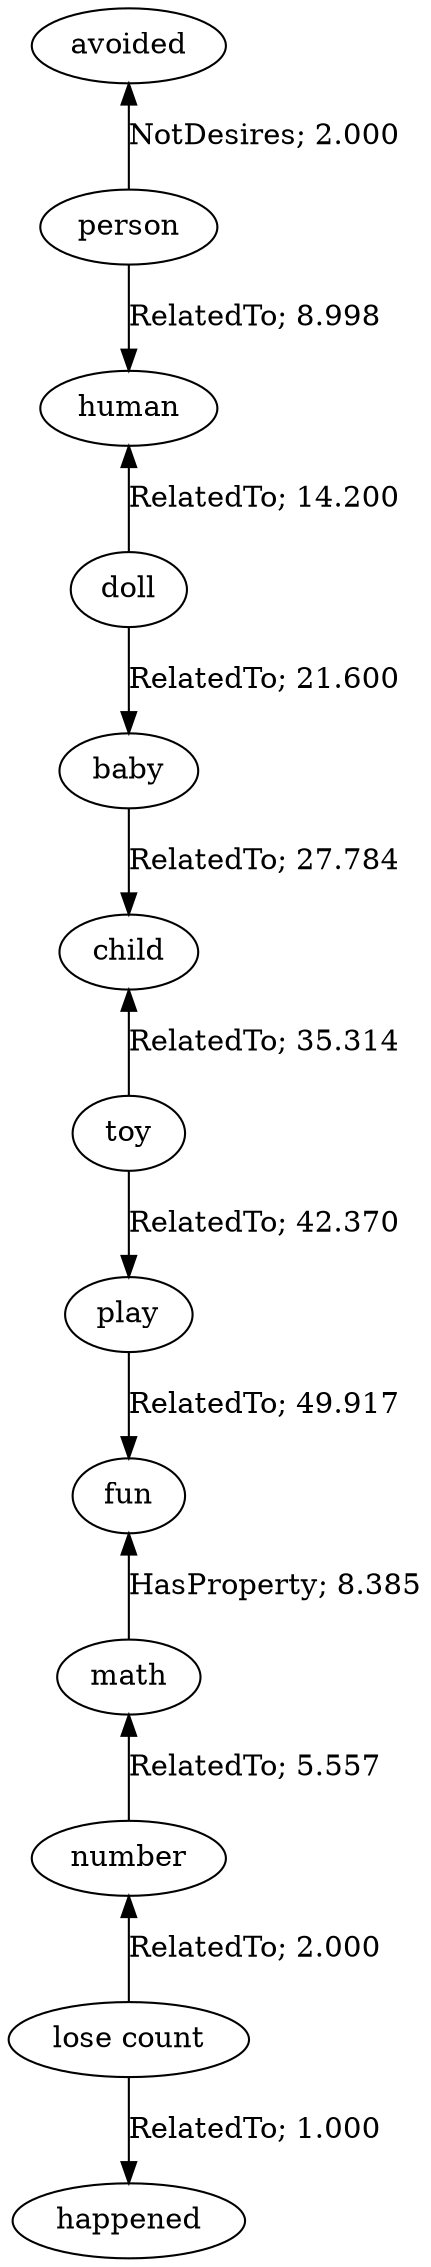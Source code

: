// The path the concepts from "avoided" to "happened".Path Length: 12; Weight Sum: 219.12537463232442; Average Weight: 18.260447886027034
digraph "3_a---avoided-happened---PLen12_WSum219.125_WAvg18.260" {
	0 [label=avoided]
	1 [label=person]
	2 [label=human]
	3 [label=doll]
	4 [label=baby]
	5 [label=child]
	6 [label=toy]
	7 [label=play]
	8 [label=fun]
	9 [label=math]
	10 [label=number]
	11 [label="lose count"]
	12 [label=happened]
	0 -> 1 [label="NotDesires; 2.000" dir=back weight=2.000]
	1 -> 2 [label="RelatedTo; 8.998" dir=forward weight=8.998]
	2 -> 3 [label="RelatedTo; 14.200" dir=back weight=14.200]
	3 -> 4 [label="RelatedTo; 21.600" dir=forward weight=21.600]
	4 -> 5 [label="RelatedTo; 27.784" dir=forward weight=27.784]
	5 -> 6 [label="RelatedTo; 35.314" dir=back weight=35.314]
	6 -> 7 [label="RelatedTo; 42.370" dir=forward weight=42.370]
	7 -> 8 [label="RelatedTo; 49.917" dir=forward weight=49.917]
	8 -> 9 [label="HasProperty; 8.385" dir=back weight=8.385]
	9 -> 10 [label="RelatedTo; 5.557" dir=back weight=5.557]
	10 -> 11 [label="RelatedTo; 2.000" dir=back weight=2.000]
	11 -> 12 [label="RelatedTo; 1.000" dir=forward weight=1.000]
}
